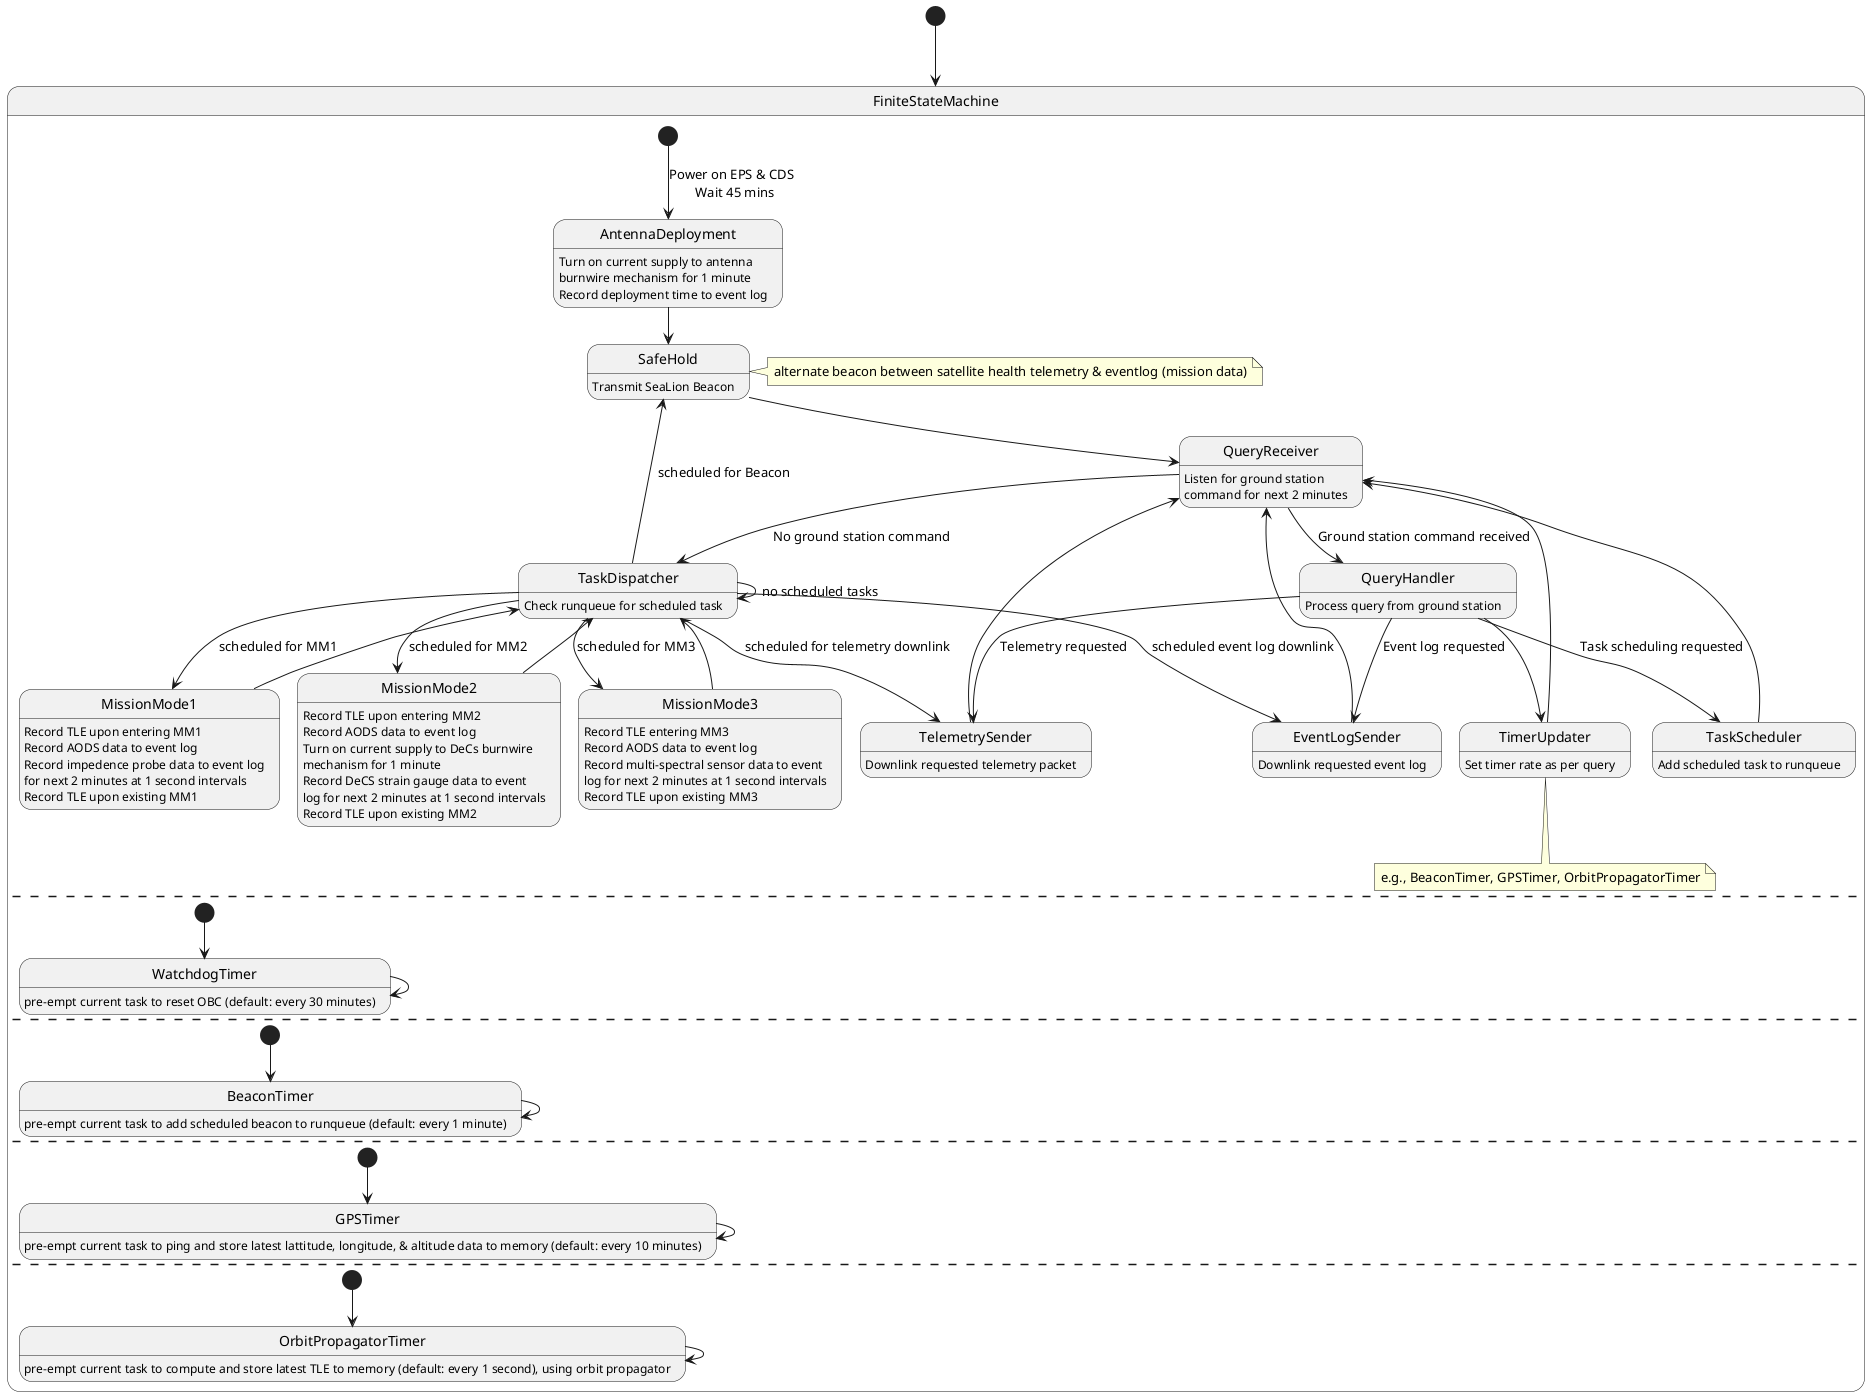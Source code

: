 @startuml

[*] --> FiniteStateMachine
state FiniteStateMachine {
      state AntennaDeployment
            AntennaDeployment : Turn on current supply to antenna
            AntennaDeployment : burnwire mechanism for 1 minute
            AntennaDeployment : Record deployment time to event log
      state SafeHold
            SafeHold : Transmit SeaLion Beacon
      note right of SafeHold : alternate beacon between satellite health telemetry & eventlog (mission data)
      state QueryReceiver
            QueryReceiver : Listen for ground station
            QueryReceiver : command for next 2 minutes
      state TelemetrySender
            TelemetrySender : Downlink requested telemetry packet
      state EventLogSender
            EventLogSender : Downlink requested event log
      state TimerUpdater
      TimerUpdater : Set timer rate as per query
      note bottom of TimerUpdater : e.g., BeaconTimer, GPSTimer, OrbitPropagatorTimer
      state MissionMode1
            MissionMode1 : Record TLE upon entering MM1
            MissionMode1 : Record AODS data to event log
            MissionMode1 : Record impedence probe data to event log
            MissionMode1 : for next 2 minutes at 1 second intervals
            MissionMode1 : Record TLE upon existing MM1
      state MissionMode2
            MissionMode2 : Record TLE upon entering MM2
            MissionMode2 : Record AODS data to event log
            MissionMode2 : Turn on current supply to DeCs burnwire
            MissionMode2 : mechanism for 1 minute
            MissionMode2 : Record DeCS strain gauge data to event
            MissionMode2 : log for next 2 minutes at 1 second intervals
            MissionMode2 : Record TLE upon existing MM2
      state MissionMode3
            MissionMode3 : Record TLE entering MM3
            MissionMode3 : Record AODS data to event log
            MissionMode3 : Record multi-spectral sensor data to event
            MissionMode3 : log for next 2 minutes at 1 second intervals
            MissionMode3 : Record TLE upon existing MM3
      state TaskDispatcher
            TaskDispatcher : Check runqueue for scheduled task
      state QueryHandler
            QueryHandler : Process query from ground station
      state TaskScheduler
            TaskScheduler : Add scheduled task to runqueue

      [*] --> AntennaDeployment : Power on EPS & CDS \n Wait 45 mins
      AntennaDeployment --> SafeHold
      SafeHold --> QueryReceiver
      QueryReceiver --> QueryHandler : Ground station command received
      QueryHandler --> TelemetrySender : Telemetry requested
      QueryHandler --> EventLogSender : Event log requested
      QueryHandler --> TaskScheduler : Task scheduling requested
      QueryHandler --> TimerUpdater
      TimerUpdater --> QueryReceiver
      TelemetrySender --> QueryReceiver
      EventLogSender --> QueryReceiver
      TaskScheduler --> QueryReceiver
      QueryReceiver --> TaskDispatcher : No ground station command
      TaskDispatcher --> TaskDispatcher : no scheduled tasks
      TaskDispatcher --> MissionMode1 : scheduled for MM1
      TaskDispatcher --> MissionMode2 : scheduled for MM2
      TaskDispatcher --> MissionMode3 : scheduled for MM3
      TaskDispatcher --> EventLogSender : scheduled event log downlink
      TaskDispatcher --> TelemetrySender : scheduled for telemetry downlink
      TaskDispatcher --> SafeHold : scheduled for Beacon
      MissionMode1 --> TaskDispatcher
      MissionMode2 --> TaskDispatcher
      MissionMode3 --> TaskDispatcher
      --
      state WatchdogTimer
            WatchdogTimer : pre-empt current task to reset OBC (default: every 30 minutes)
      [*] --> WatchdogTimer
      WatchdogTimer --> WatchdogTimer
      --
      state BeaconTimer
            BeaconTimer : pre-empt current task to add scheduled beacon to runqueue (default: every 1 minute)
      [*] --> BeaconTimer
      BeaconTimer --> BeaconTimer
      --
      state GPSTimer
            GPSTimer : pre-empt current task to ping and store latest lattitude, longitude, & altitude data to memory (default: every 10 minutes)
      [*] --> GPSTimer
      GPSTimer --> GPSTimer
      --
      state OrbitPropagatorTimer
            OrbitPropagatorTimer : pre-empt current task to compute and store latest TLE to memory (default: every 1 second), using orbit propagator
      [*] --> OrbitPropagatorTimer
      OrbitPropagatorTimer --> OrbitPropagatorTimer
}
@enduml
